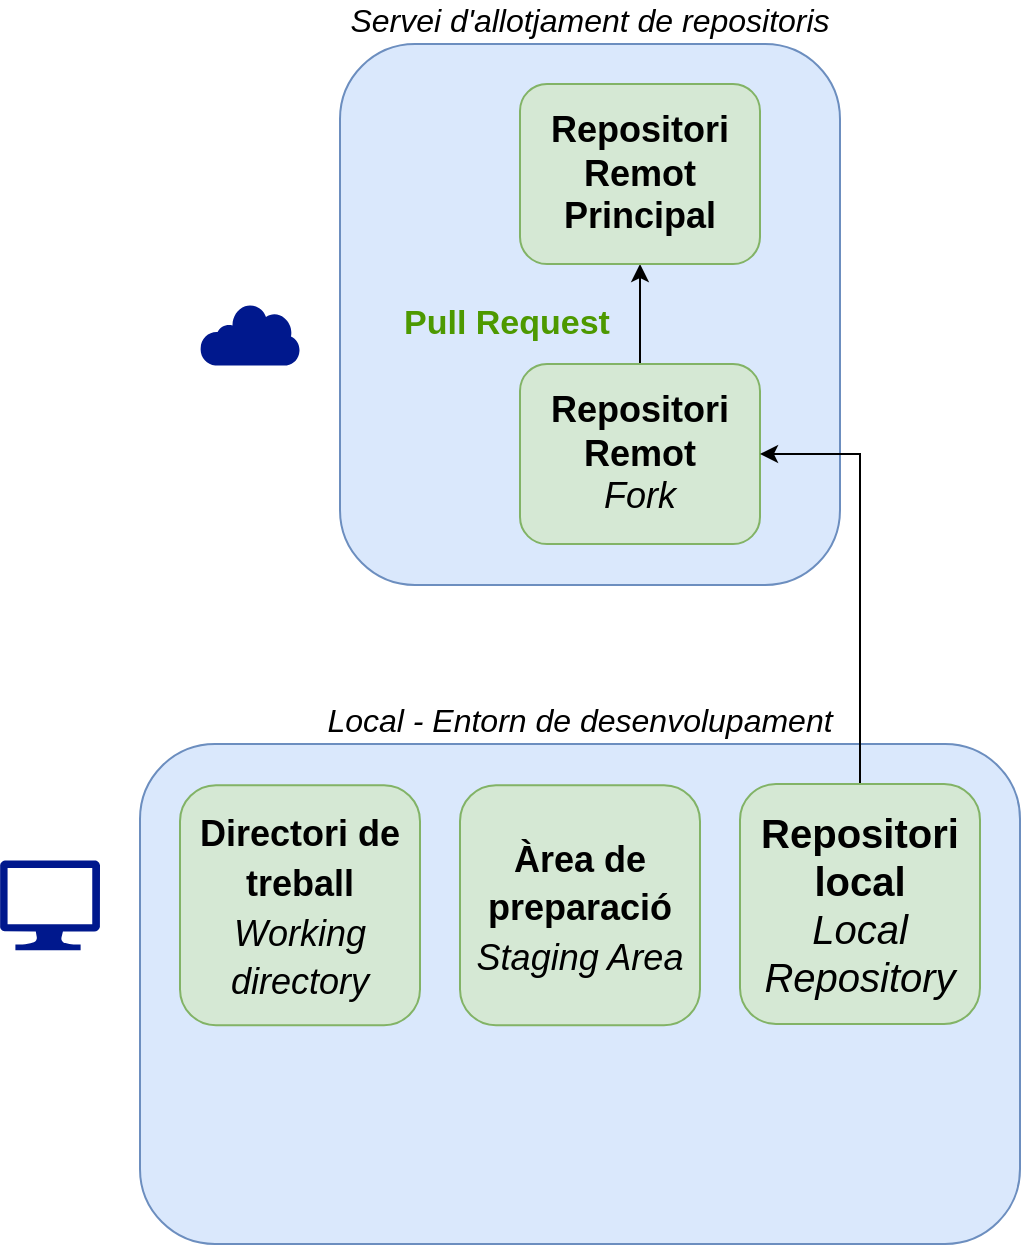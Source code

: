 <mxfile version="24.7.17">
  <diagram name="Pàgina-1" id="mhbHxmUa4zc_a_H4eHv1">
    <mxGraphModel dx="2074" dy="2283" grid="1" gridSize="10" guides="1" tooltips="1" connect="1" arrows="1" fold="1" page="1" pageScale="1" pageWidth="827" pageHeight="1169" math="0" shadow="0">
      <root>
        <mxCell id="0" />
        <mxCell id="1" parent="0" />
        <mxCell id="gwep535RiZfCvjgYOcmj-3" value="&lt;i&gt;Servei d&#39;allotjament de repositoris&lt;/i&gt;" style="rounded=1;whiteSpace=wrap;html=1;verticalAlign=bottom;labelPosition=center;verticalLabelPosition=top;align=center;textDirection=ltr;labelBackgroundColor=none;spacingTop=0;spacing=2;fontSize=16;fillColor=#dae8fc;strokeColor=#6c8ebf;" vertex="1" parent="1">
          <mxGeometry x="260" y="-110" width="250" height="270.5" as="geometry" />
        </mxCell>
        <mxCell id="6d2bNqNMUXDxkiYPfy11-1" value="&lt;i&gt;Local - Entorn de desenvolupament&lt;/i&gt;" style="rounded=1;whiteSpace=wrap;html=1;verticalAlign=bottom;labelPosition=center;verticalLabelPosition=top;align=center;textDirection=ltr;labelBackgroundColor=none;spacingTop=0;spacing=2;fontSize=16;fillColor=#dae8fc;strokeColor=#6c8ebf;" parent="1" vertex="1">
          <mxGeometry x="160" y="240" width="440" height="250" as="geometry" />
        </mxCell>
        <mxCell id="6d2bNqNMUXDxkiYPfy11-4" value="" style="sketch=0;aspect=fixed;pointerEvents=1;shadow=0;dashed=0;html=1;strokeColor=none;labelPosition=center;verticalLabelPosition=bottom;verticalAlign=top;align=center;fillColor=#00188D;shape=mxgraph.mscae.enterprise.internet" parent="1" vertex="1">
          <mxGeometry x="190" y="19.75" width="50" height="31" as="geometry" />
        </mxCell>
        <mxCell id="6d2bNqNMUXDxkiYPfy11-5" value="" style="sketch=0;aspect=fixed;pointerEvents=1;shadow=0;dashed=0;html=1;strokeColor=none;labelPosition=center;verticalLabelPosition=bottom;verticalAlign=top;align=center;fillColor=#00188D;shape=mxgraph.azure.computer" parent="1" vertex="1">
          <mxGeometry x="90" y="298.13" width="50" height="45" as="geometry" />
        </mxCell>
        <mxCell id="gwep535RiZfCvjgYOcmj-7" value="&lt;font style=&quot;font-size: 17px;&quot; color=&quot;#4d9900&quot;&gt;&lt;b style=&quot;&quot;&gt;Pull Request&lt;/b&gt;&lt;/font&gt;" style="edgeStyle=orthogonalEdgeStyle;rounded=0;orthogonalLoop=1;jettySize=auto;html=1;exitX=0.5;exitY=0;exitDx=0;exitDy=0;labelBackgroundColor=none;align=left;" edge="1" parent="1" source="6d2bNqNMUXDxkiYPfy11-6" target="gwep535RiZfCvjgYOcmj-2">
          <mxGeometry x="-0.2" y="120" relative="1" as="geometry">
            <mxPoint as="offset" />
          </mxGeometry>
        </mxCell>
        <mxCell id="6d2bNqNMUXDxkiYPfy11-6" value="&lt;b style=&quot;font-size: 18px;&quot;&gt;Repositori Remot&lt;/b&gt;&lt;div&gt;&lt;span style=&quot;font-size: 18px;&quot;&gt;&lt;i style=&quot;&quot;&gt;Fork&lt;/i&gt;&lt;/span&gt;&lt;/div&gt;" style="rounded=1;whiteSpace=wrap;html=1;fontSize=18;fillColor=#d5e8d4;strokeColor=#82b366;" parent="1" vertex="1">
          <mxGeometry x="350" y="50" width="120" height="90" as="geometry" />
        </mxCell>
        <mxCell id="gwep535RiZfCvjgYOcmj-5" style="edgeStyle=orthogonalEdgeStyle;rounded=0;orthogonalLoop=1;jettySize=auto;html=1;exitX=0.5;exitY=0;exitDx=0;exitDy=0;entryX=1;entryY=0.5;entryDx=0;entryDy=0;" edge="1" parent="1" source="6d2bNqNMUXDxkiYPfy11-9" target="6d2bNqNMUXDxkiYPfy11-6">
          <mxGeometry relative="1" as="geometry" />
        </mxCell>
        <mxCell id="6d2bNqNMUXDxkiYPfy11-9" value="&lt;b&gt;Repositori local&lt;/b&gt;&lt;i&gt;&lt;br&gt;Local Repository&lt;/i&gt;" style="rounded=1;whiteSpace=wrap;html=1;fontSize=20;fillColor=#d5e8d4;strokeColor=#82b366;" parent="1" vertex="1">
          <mxGeometry x="460" y="260" width="120" height="120" as="geometry" />
        </mxCell>
        <mxCell id="6d2bNqNMUXDxkiYPfy11-10" value="&lt;b style=&quot;border-color: var(--border-color); font-size: 18px;&quot;&gt;Àrea de preparació&lt;/b&gt;&lt;br style=&quot;border-color: var(--border-color); font-size: 18px;&quot;&gt;&lt;i style=&quot;border-color: var(--border-color); font-size: 18px;&quot;&gt;Staging Area&lt;/i&gt;" style="rounded=1;whiteSpace=wrap;html=1;fontSize=20;fillColor=#d5e8d4;strokeColor=#82b366;" parent="1" vertex="1">
          <mxGeometry x="320" y="260.63" width="120" height="120" as="geometry" />
        </mxCell>
        <mxCell id="6d2bNqNMUXDxkiYPfy11-11" value="&lt;b style=&quot;border-color: var(--border-color); font-size: 18px;&quot;&gt;Directori de treball&lt;/b&gt;&lt;br style=&quot;border-color: var(--border-color); font-size: 18px;&quot;&gt;&lt;i style=&quot;border-color: var(--border-color); font-size: 18px;&quot;&gt;Working directory&lt;/i&gt;" style="rounded=1;whiteSpace=wrap;html=1;fontSize=20;fillColor=#d5e8d4;strokeColor=#82b366;" parent="1" vertex="1">
          <mxGeometry x="180" y="260.63" width="120" height="120" as="geometry" />
        </mxCell>
        <mxCell id="6d2bNqNMUXDxkiYPfy11-12" value="" style="shape=image;imageAspect=0;aspect=fixed;verticalLabelPosition=bottom;verticalAlign=top;image=https://cdn0.iconfinder.com/data/icons/folder-line/512/folder_tree-512.png;" parent="1" vertex="1">
          <mxGeometry x="205" y="400" width="70" height="70" as="geometry" />
        </mxCell>
        <mxCell id="6d2bNqNMUXDxkiYPfy11-13" value="" style="shape=image;imageAspect=0;aspect=fixed;verticalLabelPosition=bottom;verticalAlign=top;image=https://cdn.icon-icons.com/icons2/2718/PNG/512/git_branch_icon_174485.png;" parent="1" vertex="1">
          <mxGeometry x="484.5" y="394" width="71" height="71" as="geometry" />
        </mxCell>
        <mxCell id="gwep535RiZfCvjgYOcmj-1" value="" style="shape=image;html=1;verticalAlign=top;verticalLabelPosition=bottom;labelBackgroundColor=#ffffff;imageAspect=0;aspect=fixed;image=https://cdn0.iconfinder.com/data/icons/phosphor-regular-vol-3/256/git-fork-128.png" vertex="1" parent="1">
          <mxGeometry x="270" y="70" width="70" height="70" as="geometry" />
        </mxCell>
        <mxCell id="gwep535RiZfCvjgYOcmj-2" value="&lt;b style=&quot;font-size: 18px;&quot;&gt;Repositori Remot&lt;/b&gt;&lt;div&gt;&lt;span style=&quot;font-size: 18px;&quot;&gt;&lt;b style=&quot;&quot;&gt;Principal&lt;/b&gt;&lt;/span&gt;&lt;/div&gt;" style="rounded=1;whiteSpace=wrap;html=1;fontSize=18;fillColor=#d5e8d4;strokeColor=#82b366;" vertex="1" parent="1">
          <mxGeometry x="350" y="-90" width="120" height="90" as="geometry" />
        </mxCell>
      </root>
    </mxGraphModel>
  </diagram>
</mxfile>

